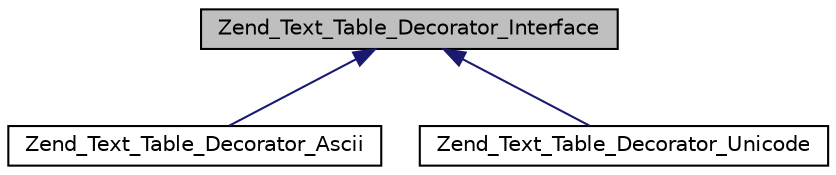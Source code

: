 digraph G
{
  edge [fontname="Helvetica",fontsize="10",labelfontname="Helvetica",labelfontsize="10"];
  node [fontname="Helvetica",fontsize="10",shape=record];
  Node1 [label="Zend_Text_Table_Decorator_Interface",height=0.2,width=0.4,color="black", fillcolor="grey75", style="filled" fontcolor="black"];
  Node1 -> Node2 [dir="back",color="midnightblue",fontsize="10",style="solid",fontname="Helvetica"];
  Node2 [label="Zend_Text_Table_Decorator_Ascii",height=0.2,width=0.4,color="black", fillcolor="white", style="filled",URL="$class_zend___text___table___decorator___ascii.html"];
  Node1 -> Node3 [dir="back",color="midnightblue",fontsize="10",style="solid",fontname="Helvetica"];
  Node3 [label="Zend_Text_Table_Decorator_Unicode",height=0.2,width=0.4,color="black", fillcolor="white", style="filled",URL="$class_zend___text___table___decorator___unicode.html"];
}
